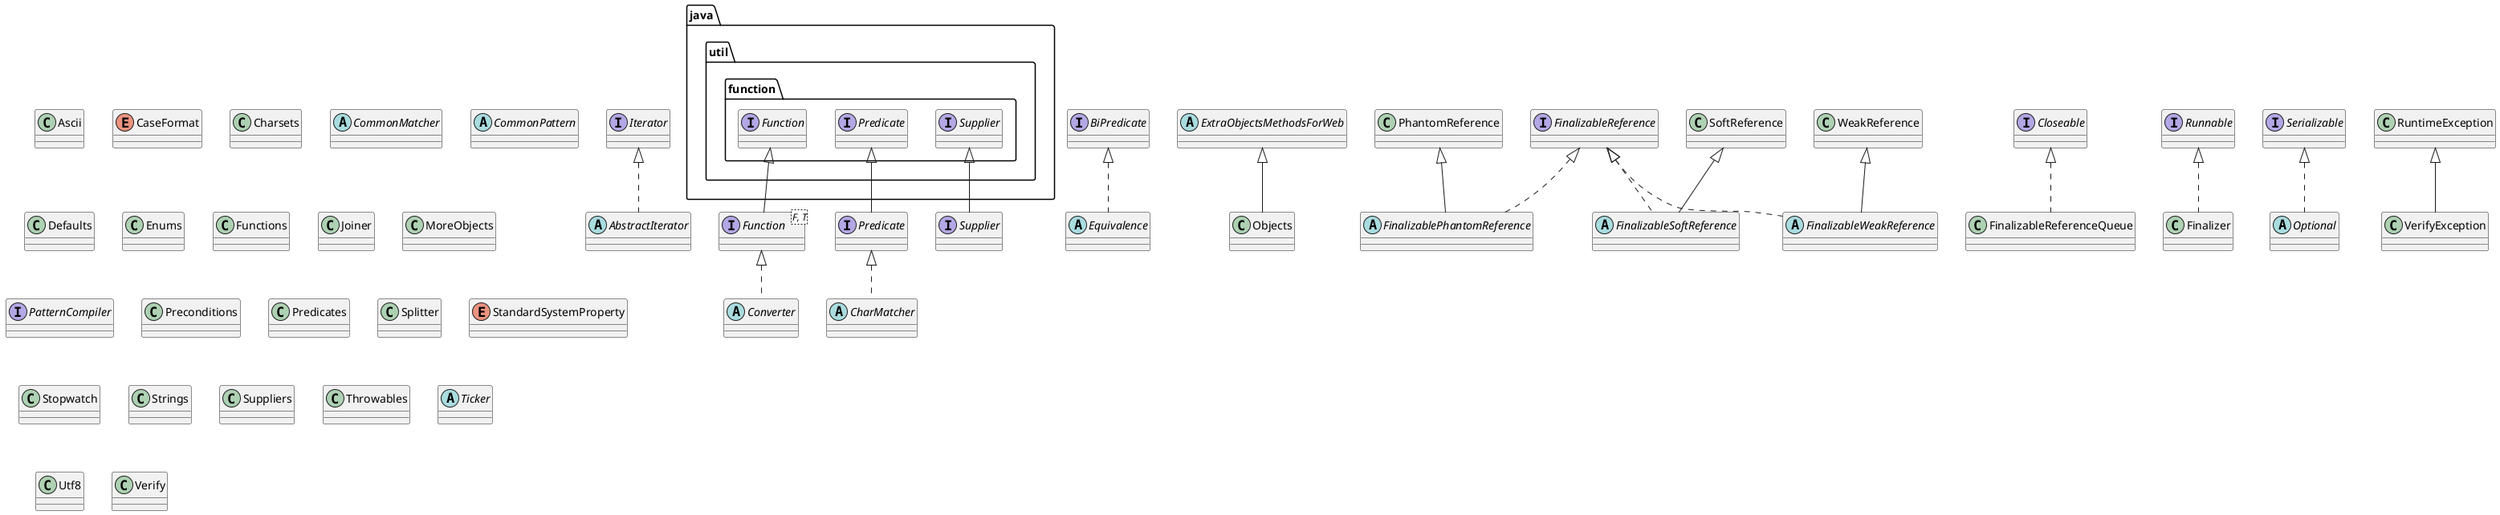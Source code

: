 @startuml


abstract class AbstractIterator implements Iterator
 class Ascii
enum CaseFormat
abstract class CharMatcher implements Predicate
 class Charsets
abstract class CommonMatcher
abstract class CommonPattern
abstract class Converter implements Function
 class Defaults
 class Enums
abstract class Equivalence implements BiPredicate
abstract class ExtraObjectsMethodsForWeb
abstract class FinalizablePhantomReference extends PhantomReference implements FinalizableReference
interface FinalizableReference
class FinalizableReferenceQueue implements Closeable
abstract class FinalizableSoftReference extends SoftReference implements FinalizableReference
abstract class FinalizableWeakReference extends WeakReference implements FinalizableReference
interface Function<F, T> extends java.util.function.Function

 class Functions
class Finalizer implements Runnable

class Joiner
 class MoreObjects
 class Objects extends ExtraObjectsMethodsForWeb
abstract class Optional implements Serializable


interface PatternCompiler

 class Preconditions
interface Predicate extends java.util.function.Predicate
 class Predicates


 class Splitter
enum StandardSystemProperty
 class Stopwatch
 class Strings
interface Supplier extends java.util.function.Supplier
 class Suppliers
 class Throwables
abstract class Ticker
 class Utf8
 class Verify
class VerifyException extends RuntimeException


@enduml